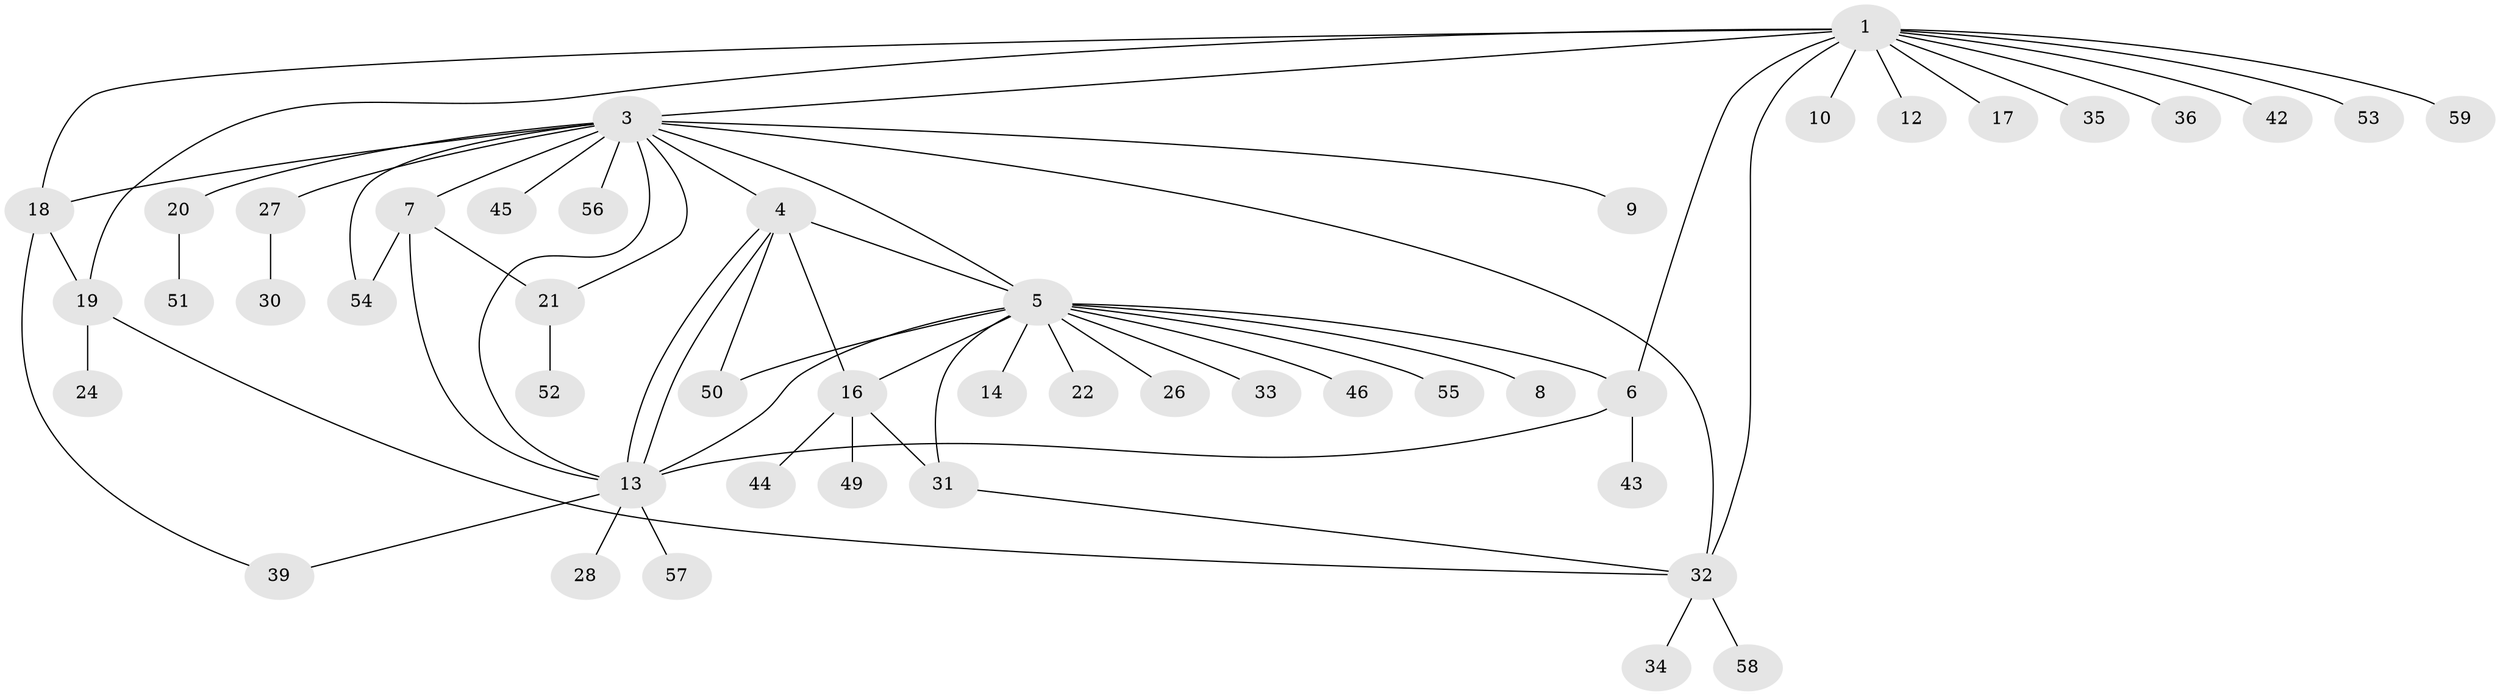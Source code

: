 // original degree distribution, {14: 0.03333333333333333, 2: 0.18333333333333332, 13: 0.016666666666666666, 6: 0.016666666666666666, 4: 0.1, 1: 0.5, 9: 0.016666666666666666, 3: 0.11666666666666667, 5: 0.016666666666666666}
// Generated by graph-tools (version 1.1) at 2025/41/03/06/25 10:41:46]
// undirected, 47 vertices, 64 edges
graph export_dot {
graph [start="1"]
  node [color=gray90,style=filled];
  1 [super="+2"];
  3 [super="+23"];
  4 [super="+47"];
  5 [super="+41"];
  6 [super="+29"];
  7 [super="+11"];
  8;
  9;
  10;
  12;
  13 [super="+15"];
  14;
  16 [super="+37"];
  17;
  18 [super="+25"];
  19 [super="+38"];
  20;
  21 [super="+48"];
  22;
  24;
  26;
  27;
  28;
  30;
  31;
  32 [super="+40"];
  33;
  34;
  35;
  36;
  39;
  42;
  43;
  44;
  45;
  46;
  49;
  50;
  51;
  52;
  53 [super="+60"];
  54;
  55;
  56;
  57;
  58;
  59;
  1 -- 3;
  1 -- 10;
  1 -- 12;
  1 -- 17;
  1 -- 32 [weight=2];
  1 -- 35;
  1 -- 36;
  1 -- 42;
  1 -- 59;
  1 -- 6;
  1 -- 19;
  1 -- 53;
  1 -- 18;
  3 -- 4;
  3 -- 5;
  3 -- 7;
  3 -- 9;
  3 -- 13;
  3 -- 18;
  3 -- 20;
  3 -- 21;
  3 -- 45;
  3 -- 54;
  3 -- 56;
  3 -- 27;
  3 -- 32;
  4 -- 5;
  4 -- 13 [weight=2];
  4 -- 13;
  4 -- 16;
  4 -- 50;
  5 -- 6;
  5 -- 8;
  5 -- 13;
  5 -- 14;
  5 -- 22;
  5 -- 26;
  5 -- 31;
  5 -- 33;
  5 -- 46;
  5 -- 50;
  5 -- 55;
  5 -- 16;
  6 -- 43;
  6 -- 13;
  7 -- 13;
  7 -- 54;
  7 -- 21;
  13 -- 28;
  13 -- 39;
  13 -- 57;
  16 -- 44;
  16 -- 49;
  16 -- 31;
  18 -- 19;
  18 -- 39;
  19 -- 24;
  19 -- 32;
  20 -- 51;
  21 -- 52;
  27 -- 30;
  31 -- 32;
  32 -- 34;
  32 -- 58;
}
